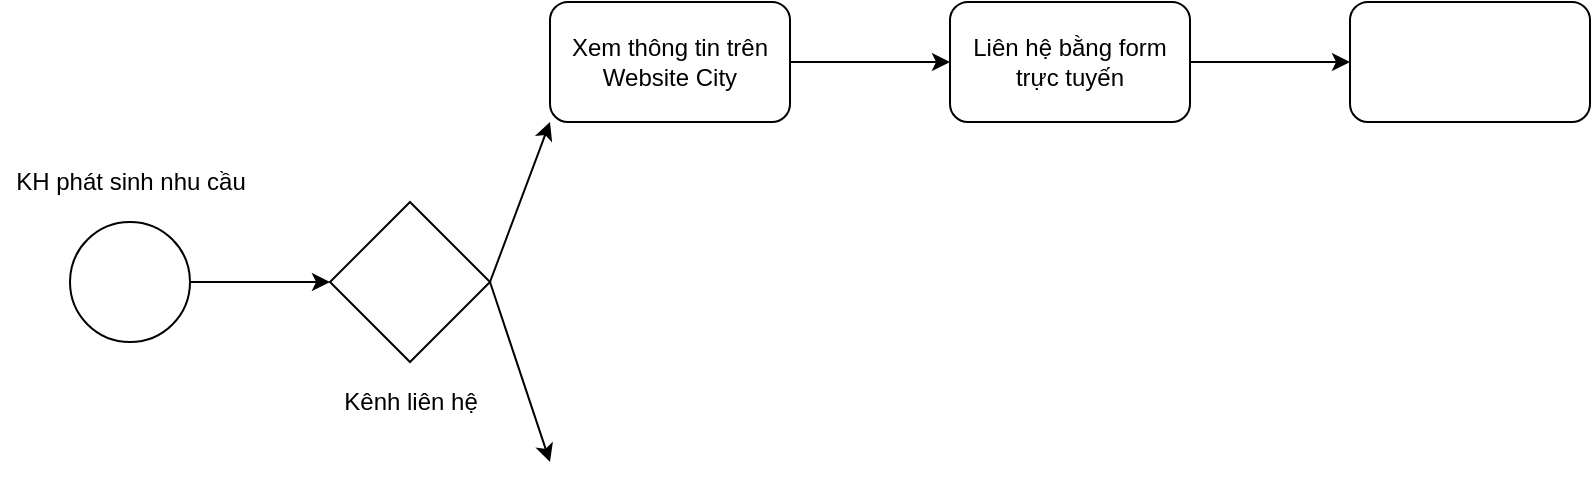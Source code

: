 <mxfile version="13.9.9" type="github">
  <diagram id="Qpi55SOyXjOFOmFOabGc" name="Page-1">
    <mxGraphModel dx="1278" dy="548" grid="1" gridSize="10" guides="1" tooltips="1" connect="1" arrows="1" fold="1" page="1" pageScale="1" pageWidth="827" pageHeight="1169" math="0" shadow="0">
      <root>
        <mxCell id="0" />
        <mxCell id="1" parent="0" />
        <mxCell id="vkYcAOggnafAFVCEIuby-4" value="" style="edgeStyle=orthogonalEdgeStyle;rounded=0;orthogonalLoop=1;jettySize=auto;html=1;" edge="1" parent="1" source="vkYcAOggnafAFVCEIuby-1" target="vkYcAOggnafAFVCEIuby-3">
          <mxGeometry relative="1" as="geometry" />
        </mxCell>
        <mxCell id="vkYcAOggnafAFVCEIuby-1" value="" style="ellipse;whiteSpace=wrap;html=1;" vertex="1" parent="1">
          <mxGeometry x="120" y="120" width="60" height="60" as="geometry" />
        </mxCell>
        <mxCell id="vkYcAOggnafAFVCEIuby-2" value="&lt;font style=&quot;vertical-align: inherit&quot;&gt;&lt;font style=&quot;vertical-align: inherit&quot;&gt;KH phát sinh nhu cầu&lt;/font&gt;&lt;/font&gt;" style="text;html=1;align=center;verticalAlign=middle;resizable=0;points=[];autosize=1;" vertex="1" parent="1">
          <mxGeometry x="85" y="90" width="130" height="20" as="geometry" />
        </mxCell>
        <mxCell id="vkYcAOggnafAFVCEIuby-3" value="" style="rhombus;whiteSpace=wrap;html=1;" vertex="1" parent="1">
          <mxGeometry x="250" y="110" width="80" height="80" as="geometry" />
        </mxCell>
        <mxCell id="vkYcAOggnafAFVCEIuby-5" value="&lt;font style=&quot;vertical-align: inherit&quot;&gt;&lt;font style=&quot;vertical-align: inherit&quot;&gt;Kênh liên hệ&lt;/font&gt;&lt;/font&gt;" style="text;html=1;align=center;verticalAlign=middle;resizable=0;points=[];autosize=1;" vertex="1" parent="1">
          <mxGeometry x="250" y="200" width="80" height="20" as="geometry" />
        </mxCell>
        <mxCell id="vkYcAOggnafAFVCEIuby-11" value="" style="endArrow=classic;html=1;exitX=1;exitY=0.5;exitDx=0;exitDy=0;" edge="1" parent="1" source="vkYcAOggnafAFVCEIuby-3">
          <mxGeometry width="50" height="50" relative="1" as="geometry">
            <mxPoint x="330" y="160" as="sourcePoint" />
            <mxPoint x="360" y="70" as="targetPoint" />
          </mxGeometry>
        </mxCell>
        <mxCell id="vkYcAOggnafAFVCEIuby-12" value="" style="endArrow=classic;html=1;exitX=1;exitY=0.5;exitDx=0;exitDy=0;" edge="1" parent="1" source="vkYcAOggnafAFVCEIuby-3">
          <mxGeometry width="50" height="50" relative="1" as="geometry">
            <mxPoint x="350" y="220" as="sourcePoint" />
            <mxPoint x="360" y="240" as="targetPoint" />
          </mxGeometry>
        </mxCell>
        <mxCell id="vkYcAOggnafAFVCEIuby-15" value="" style="edgeStyle=orthogonalEdgeStyle;rounded=0;orthogonalLoop=1;jettySize=auto;html=1;" edge="1" parent="1" source="vkYcAOggnafAFVCEIuby-13" target="vkYcAOggnafAFVCEIuby-14">
          <mxGeometry relative="1" as="geometry" />
        </mxCell>
        <mxCell id="vkYcAOggnafAFVCEIuby-13" value="&lt;font style=&quot;vertical-align: inherit&quot;&gt;&lt;font style=&quot;vertical-align: inherit&quot;&gt;Xem thông tin trên Website City&lt;/font&gt;&lt;/font&gt;" style="rounded=1;whiteSpace=wrap;html=1;" vertex="1" parent="1">
          <mxGeometry x="360" y="10" width="120" height="60" as="geometry" />
        </mxCell>
        <mxCell id="vkYcAOggnafAFVCEIuby-17" value="" style="edgeStyle=orthogonalEdgeStyle;rounded=0;orthogonalLoop=1;jettySize=auto;html=1;" edge="1" parent="1" source="vkYcAOggnafAFVCEIuby-14" target="vkYcAOggnafAFVCEIuby-16">
          <mxGeometry relative="1" as="geometry" />
        </mxCell>
        <mxCell id="vkYcAOggnafAFVCEIuby-14" value="&lt;font style=&quot;vertical-align: inherit&quot;&gt;&lt;font style=&quot;vertical-align: inherit&quot;&gt;Liên hệ bằng form trực tuyến&lt;/font&gt;&lt;/font&gt;" style="whiteSpace=wrap;html=1;rounded=1;" vertex="1" parent="1">
          <mxGeometry x="560" y="10" width="120" height="60" as="geometry" />
        </mxCell>
        <mxCell id="vkYcAOggnafAFVCEIuby-16" value="" style="whiteSpace=wrap;html=1;rounded=1;" vertex="1" parent="1">
          <mxGeometry x="760" y="10" width="120" height="60" as="geometry" />
        </mxCell>
      </root>
    </mxGraphModel>
  </diagram>
</mxfile>
